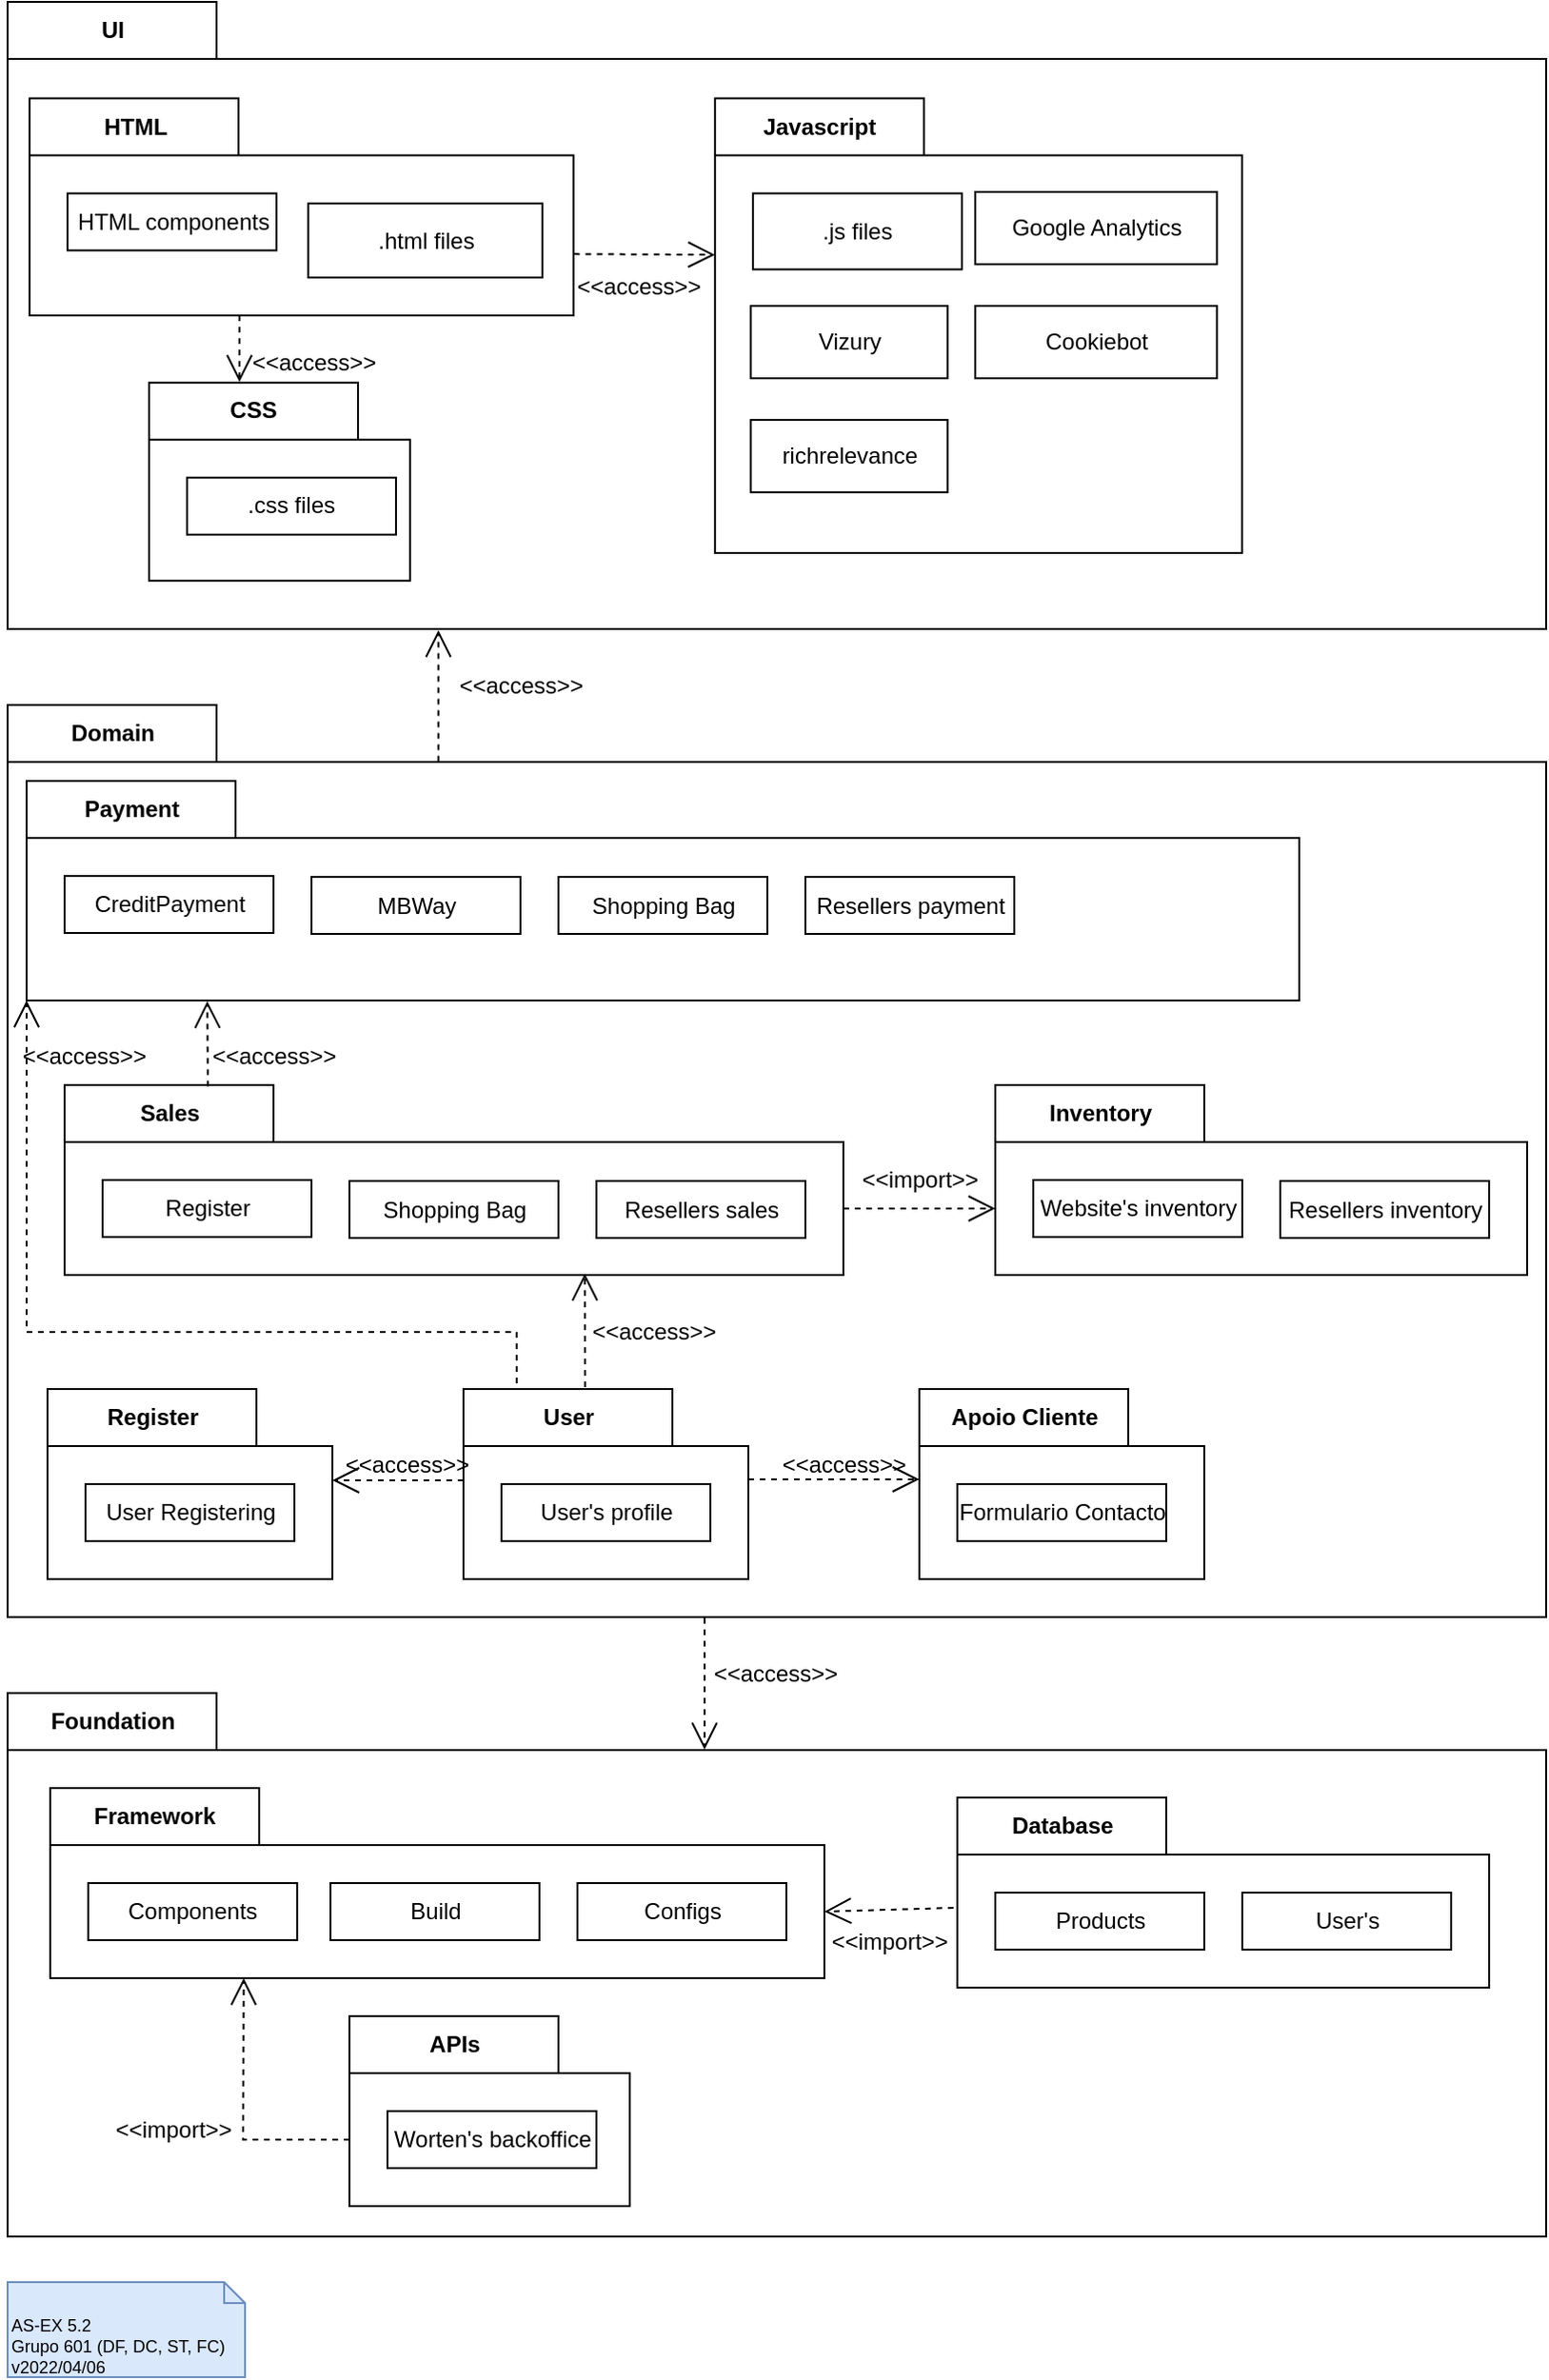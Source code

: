<mxfile version="17.4.0" type="github" pages="3">
  <diagram id="y7Oyy0R1epnRKq8hhLL_" name="5.2">
    <mxGraphModel dx="1005" dy="1151" grid="1" gridSize="10" guides="1" tooltips="1" connect="1" arrows="1" fold="1" page="1" pageScale="1" pageWidth="827" pageHeight="1169" math="0" shadow="0">
      <root>
        <mxCell id="G1Z_-ongL-24nBXb7pVu-0" />
        <mxCell id="G1Z_-ongL-24nBXb7pVu-1" parent="G1Z_-ongL-24nBXb7pVu-0" />
        <mxCell id="12e7NdKhYUR4pJln6kyr-0" value="AS-EX 5.2&lt;br&gt;Grupo 601 (DF, DC, ST, FC)&lt;br&gt;v2022/04/06" style="shape=note2;boundedLbl=1;whiteSpace=wrap;html=1;size=11;verticalAlign=top;align=left;fontSize=9;fillColor=#dae8fc;strokeColor=#6c8ebf;" parent="G1Z_-ongL-24nBXb7pVu-1" vertex="1">
          <mxGeometry x="10" y="1310" width="125" height="50" as="geometry" />
        </mxCell>
        <mxCell id="12e7NdKhYUR4pJln6kyr-1" value="UI" style="shape=folder;fontStyle=1;tabWidth=110;tabHeight=30;tabPosition=left;html=1;boundedLbl=1;labelInHeader=1;container=1;collapsible=0;" parent="G1Z_-ongL-24nBXb7pVu-1" vertex="1">
          <mxGeometry x="10" y="110" width="810" height="330" as="geometry" />
        </mxCell>
        <mxCell id="12e7NdKhYUR4pJln6kyr-2" value="" style="html=1;strokeColor=none;resizeWidth=1;resizeHeight=1;fillColor=none;part=1;connectable=0;allowArrows=0;deletable=0;" parent="12e7NdKhYUR4pJln6kyr-1" vertex="1">
          <mxGeometry width="762.907" height="231" relative="1" as="geometry">
            <mxPoint y="30" as="offset" />
          </mxGeometry>
        </mxCell>
        <mxCell id="12e7NdKhYUR4pJln6kyr-3" value="HTML" style="shape=folder;fontStyle=1;tabWidth=110;tabHeight=30;tabPosition=left;html=1;boundedLbl=1;labelInHeader=1;container=1;collapsible=0;recursiveResize=0;" parent="12e7NdKhYUR4pJln6kyr-1" vertex="1">
          <mxGeometry x="11.573" y="50.773" width="286.358" height="114.227" as="geometry" />
        </mxCell>
        <mxCell id="12e7NdKhYUR4pJln6kyr-4" value="HTML components" style="html=1;" parent="12e7NdKhYUR4pJln6kyr-3" vertex="1">
          <mxGeometry width="110" height="30" relative="1" as="geometry">
            <mxPoint x="20" y="50" as="offset" />
          </mxGeometry>
        </mxCell>
        <mxCell id="12e7NdKhYUR4pJln6kyr-5" value=".html files" style="html=1;" parent="12e7NdKhYUR4pJln6kyr-3" vertex="1">
          <mxGeometry x="146.703" y="55.31" width="123.297" height="38.975" as="geometry" />
        </mxCell>
        <mxCell id="12e7NdKhYUR4pJln6kyr-6" value="CSS" style="shape=folder;fontStyle=1;tabWidth=110;tabHeight=30;tabPosition=left;html=1;boundedLbl=1;labelInHeader=1;container=1;collapsible=0;recursiveResize=0;" parent="12e7NdKhYUR4pJln6kyr-1" vertex="1">
          <mxGeometry x="74.483" y="200.357" width="137.393" height="104.256" as="geometry" />
        </mxCell>
        <mxCell id="12e7NdKhYUR4pJln6kyr-7" value=".css files" style="html=1;" parent="12e7NdKhYUR4pJln6kyr-6" vertex="1">
          <mxGeometry width="110" height="30" relative="1" as="geometry">
            <mxPoint x="20" y="50" as="offset" />
          </mxGeometry>
        </mxCell>
        <mxCell id="12e7NdKhYUR4pJln6kyr-8" value="Javascript" style="shape=folder;fontStyle=1;tabWidth=110;tabHeight=30;tabPosition=left;html=1;boundedLbl=1;labelInHeader=1;container=1;collapsible=0;recursiveResize=0;" parent="12e7NdKhYUR4pJln6kyr-1" vertex="1">
          <mxGeometry x="372.412" y="50.77" width="277.472" height="239.23" as="geometry" />
        </mxCell>
        <mxCell id="12e7NdKhYUR4pJln6kyr-9" value=".js files" style="html=1;" parent="12e7NdKhYUR4pJln6kyr-8" vertex="1">
          <mxGeometry width="110" height="40" relative="1" as="geometry">
            <mxPoint x="20" y="50" as="offset" />
          </mxGeometry>
        </mxCell>
        <mxCell id="12e7NdKhYUR4pJln6kyr-10" value="Google Analytics" style="html=1;" parent="12e7NdKhYUR4pJln6kyr-8" vertex="1">
          <mxGeometry x="136.996" y="49.232" width="127.286" height="38.077" as="geometry" />
        </mxCell>
        <mxCell id="12e7NdKhYUR4pJln6kyr-11" value="Cookiebot" style="html=1;" parent="12e7NdKhYUR4pJln6kyr-8" vertex="1">
          <mxGeometry x="136.994" y="109.233" width="127.286" height="38.077" as="geometry" />
        </mxCell>
        <mxCell id="12e7NdKhYUR4pJln6kyr-12" value="Vizury" style="html=1;" parent="12e7NdKhYUR4pJln6kyr-8" vertex="1">
          <mxGeometry x="18.837" y="109.23" width="103.605" height="38.08" as="geometry" />
        </mxCell>
        <mxCell id="12e7NdKhYUR4pJln6kyr-13" value="richrelevance" style="html=1;" parent="12e7NdKhYUR4pJln6kyr-8" vertex="1">
          <mxGeometry x="18.837" y="169.23" width="103.605" height="38.08" as="geometry" />
        </mxCell>
        <mxCell id="VgXWC7-pdj9S57fAyUjt-25" value="" style="endArrow=open;endSize=12;dashed=1;html=1;rounded=0;entryX=0;entryY=0;entryDx=0;entryDy=82.308;entryPerimeter=0;exitX=1.001;exitY=0.717;exitDx=0;exitDy=0;exitPerimeter=0;" parent="12e7NdKhYUR4pJln6kyr-1" source="12e7NdKhYUR4pJln6kyr-3" target="12e7NdKhYUR4pJln6kyr-8" edge="1">
          <mxGeometry width="160" relative="1" as="geometry">
            <mxPoint x="371.483" y="155.385" as="sourcePoint" />
            <mxPoint x="297" y="122.886" as="targetPoint" />
          </mxGeometry>
        </mxCell>
        <mxCell id="VgXWC7-pdj9S57fAyUjt-27" value="" style="endArrow=open;endSize=12;dashed=1;html=1;rounded=0;entryX=0.013;entryY=0.982;entryDx=0;entryDy=0;entryPerimeter=0;exitX=0.386;exitY=1;exitDx=0;exitDy=0;exitPerimeter=0;" parent="12e7NdKhYUR4pJln6kyr-1" source="12e7NdKhYUR4pJln6kyr-3" target="VgXWC7-pdj9S57fAyUjt-29" edge="1">
          <mxGeometry width="160" relative="1" as="geometry">
            <mxPoint x="65.172" y="165" as="sourcePoint" />
            <mxPoint x="306.31" y="132.886" as="targetPoint" />
          </mxGeometry>
        </mxCell>
        <mxCell id="VgXWC7-pdj9S57fAyUjt-28" value="&amp;lt;&amp;lt;access&amp;gt;&amp;gt;" style="text;html=1;resizable=0;autosize=1;align=center;verticalAlign=middle;points=[];fillColor=none;strokeColor=none;rounded=0;" parent="12e7NdKhYUR4pJln6kyr-1" vertex="1">
          <mxGeometry x="292.411" y="140" width="80" height="20" as="geometry" />
        </mxCell>
        <mxCell id="VgXWC7-pdj9S57fAyUjt-29" value="&amp;lt;&amp;lt;access&amp;gt;&amp;gt;" style="text;html=1;resizable=0;autosize=1;align=center;verticalAlign=middle;points=[];fillColor=none;strokeColor=none;rounded=0;" parent="12e7NdKhYUR4pJln6kyr-1" vertex="1">
          <mxGeometry x="121.034" y="180.36" width="80" height="20" as="geometry" />
        </mxCell>
        <mxCell id="AoEv4_yFB3kPbLFw0zP2-10" value="Foundation" style="shape=folder;fontStyle=1;tabWidth=110;tabHeight=30;tabPosition=left;html=1;boundedLbl=1;labelInHeader=1;container=1;collapsible=0;recursiveResize=0;" parent="G1Z_-ongL-24nBXb7pVu-1" vertex="1">
          <mxGeometry x="10" y="1000" width="810" height="286" as="geometry" />
        </mxCell>
        <mxCell id="AoEv4_yFB3kPbLFw0zP2-11" value="Framework" style="shape=folder;fontStyle=1;tabWidth=110;tabHeight=30;tabPosition=left;html=1;boundedLbl=1;labelInHeader=1;container=1;collapsible=0;recursiveResize=0;" parent="AoEv4_yFB3kPbLFw0zP2-10" vertex="1">
          <mxGeometry x="22.43" y="50" width="407.57" height="100" as="geometry" />
        </mxCell>
        <mxCell id="AoEv4_yFB3kPbLFw0zP2-12" value="Components" style="html=1;" parent="AoEv4_yFB3kPbLFw0zP2-11" vertex="1">
          <mxGeometry width="110" height="30" relative="1" as="geometry">
            <mxPoint x="20" y="50" as="offset" />
          </mxGeometry>
        </mxCell>
        <mxCell id="AoEv4_yFB3kPbLFw0zP2-13" value="Build" style="html=1;" parent="AoEv4_yFB3kPbLFw0zP2-11" vertex="1">
          <mxGeometry x="147.57" y="50" width="110" height="30" as="geometry" />
        </mxCell>
        <mxCell id="AoEv4_yFB3kPbLFw0zP2-14" value="Configs" style="html=1;" parent="AoEv4_yFB3kPbLFw0zP2-11" vertex="1">
          <mxGeometry x="277.57" y="50" width="110" height="30" as="geometry" />
        </mxCell>
        <mxCell id="AoEv4_yFB3kPbLFw0zP2-15" value="Database" style="shape=folder;fontStyle=1;tabWidth=110;tabHeight=30;tabPosition=left;html=1;boundedLbl=1;labelInHeader=1;container=1;collapsible=0;recursiveResize=0;" parent="AoEv4_yFB3kPbLFw0zP2-10" vertex="1">
          <mxGeometry x="500" y="55" width="280" height="100" as="geometry" />
        </mxCell>
        <mxCell id="AoEv4_yFB3kPbLFw0zP2-16" value="Products" style="html=1;" parent="AoEv4_yFB3kPbLFw0zP2-15" vertex="1">
          <mxGeometry width="110" height="30" relative="1" as="geometry">
            <mxPoint x="20" y="50" as="offset" />
          </mxGeometry>
        </mxCell>
        <mxCell id="AoEv4_yFB3kPbLFw0zP2-17" value="User&#39;s" style="html=1;" parent="AoEv4_yFB3kPbLFw0zP2-15" vertex="1">
          <mxGeometry x="150" y="50" width="110" height="30" as="geometry" />
        </mxCell>
        <mxCell id="AoEv4_yFB3kPbLFw0zP2-18" value="APIs" style="shape=folder;fontStyle=1;tabWidth=110;tabHeight=30;tabPosition=left;html=1;boundedLbl=1;labelInHeader=1;container=1;collapsible=0;recursiveResize=0;" parent="AoEv4_yFB3kPbLFw0zP2-10" vertex="1">
          <mxGeometry x="180" y="170" width="147.57" height="100" as="geometry" />
        </mxCell>
        <mxCell id="AoEv4_yFB3kPbLFw0zP2-19" value="Worten&#39;s backoffice" style="html=1;" parent="AoEv4_yFB3kPbLFw0zP2-18" vertex="1">
          <mxGeometry width="110" height="30" relative="1" as="geometry">
            <mxPoint x="20" y="50" as="offset" />
          </mxGeometry>
        </mxCell>
        <mxCell id="VgXWC7-pdj9S57fAyUjt-48" value="" style="endArrow=open;endSize=12;dashed=1;html=1;rounded=0;entryX=0;entryY=0;entryDx=407.57;entryDy=65;entryPerimeter=0;exitX=-0.007;exitY=0.58;exitDx=0;exitDy=0;exitPerimeter=0;" parent="AoEv4_yFB3kPbLFw0zP2-10" source="AoEv4_yFB3kPbLFw0zP2-15" target="AoEv4_yFB3kPbLFw0zP2-11" edge="1">
          <mxGeometry width="160" relative="1" as="geometry">
            <mxPoint x="490" y="115" as="sourcePoint" />
            <mxPoint x="438.799" y="177.17" as="targetPoint" />
          </mxGeometry>
        </mxCell>
        <mxCell id="VgXWC7-pdj9S57fAyUjt-49" value="&amp;lt;&amp;lt;import&amp;gt;&amp;gt;" style="text;html=1;resizable=0;autosize=1;align=center;verticalAlign=middle;points=[];fillColor=none;strokeColor=none;rounded=0;" parent="AoEv4_yFB3kPbLFw0zP2-10" vertex="1">
          <mxGeometry x="424" y="121" width="80" height="20" as="geometry" />
        </mxCell>
        <mxCell id="VgXWC7-pdj9S57fAyUjt-51" value="" style="endArrow=open;endSize=12;dashed=1;html=1;rounded=0;entryX=0.25;entryY=1;entryDx=0;entryDy=0;entryPerimeter=0;exitX=0;exitY=0;exitDx=0;exitDy=65;exitPerimeter=0;" parent="AoEv4_yFB3kPbLFw0zP2-10" source="AoEv4_yFB3kPbLFw0zP2-18" target="AoEv4_yFB3kPbLFw0zP2-11" edge="1">
          <mxGeometry width="160" relative="1" as="geometry">
            <mxPoint x="270" y="350" as="sourcePoint" />
            <mxPoint x="271.31" y="436.19" as="targetPoint" />
            <Array as="points">
              <mxPoint x="124" y="235" />
            </Array>
          </mxGeometry>
        </mxCell>
        <mxCell id="VgXWC7-pdj9S57fAyUjt-50" value="&amp;lt;&amp;lt;import&amp;gt;&amp;gt;" style="text;html=1;resizable=0;autosize=1;align=center;verticalAlign=middle;points=[];fillColor=none;strokeColor=none;rounded=0;" parent="AoEv4_yFB3kPbLFw0zP2-10" vertex="1">
          <mxGeometry x="47" y="220" width="80" height="20" as="geometry" />
        </mxCell>
        <mxCell id="VgXWC7-pdj9S57fAyUjt-0" value="Domain" style="shape=folder;fontStyle=1;tabWidth=110;tabHeight=30;tabPosition=left;html=1;boundedLbl=1;labelInHeader=1;container=1;collapsible=0;recursiveResize=0;" parent="G1Z_-ongL-24nBXb7pVu-1" vertex="1">
          <mxGeometry x="10" y="480" width="810" height="480" as="geometry" />
        </mxCell>
        <mxCell id="VgXWC7-pdj9S57fAyUjt-5" value="Payment" style="shape=folder;fontStyle=1;tabWidth=110;tabHeight=30;tabPosition=left;html=1;boundedLbl=1;labelInHeader=1;container=1;collapsible=0;recursiveResize=0;" parent="VgXWC7-pdj9S57fAyUjt-0" vertex="1">
          <mxGeometry x="10" y="40" width="670" height="115.5" as="geometry" />
        </mxCell>
        <mxCell id="VgXWC7-pdj9S57fAyUjt-6" value="CreditPayment" style="html=1;" parent="VgXWC7-pdj9S57fAyUjt-5" vertex="1">
          <mxGeometry width="110" height="30" relative="1" as="geometry">
            <mxPoint x="20" y="50" as="offset" />
          </mxGeometry>
        </mxCell>
        <mxCell id="VgXWC7-pdj9S57fAyUjt-7" value="MBWay" style="html=1;" parent="VgXWC7-pdj9S57fAyUjt-5" vertex="1">
          <mxGeometry x="150" y="50.5" width="110" height="30" as="geometry" />
        </mxCell>
        <mxCell id="VgXWC7-pdj9S57fAyUjt-8" value="Shopping Bag" style="html=1;" parent="VgXWC7-pdj9S57fAyUjt-5" vertex="1">
          <mxGeometry x="280" y="50.5" width="110" height="30" as="geometry" />
        </mxCell>
        <mxCell id="VgXWC7-pdj9S57fAyUjt-9" value="Resellers payment" style="html=1;" parent="VgXWC7-pdj9S57fAyUjt-5" vertex="1">
          <mxGeometry x="410" y="50.5" width="110" height="30" as="geometry" />
        </mxCell>
        <mxCell id="VgXWC7-pdj9S57fAyUjt-10" value="Inventory" style="shape=folder;fontStyle=1;tabWidth=110;tabHeight=30;tabPosition=left;html=1;boundedLbl=1;labelInHeader=1;container=1;collapsible=0;recursiveResize=0;" parent="VgXWC7-pdj9S57fAyUjt-0" vertex="1">
          <mxGeometry x="520" y="200" width="280" height="100" as="geometry" />
        </mxCell>
        <mxCell id="VgXWC7-pdj9S57fAyUjt-11" value="Website&#39;s inventory" style="html=1;" parent="VgXWC7-pdj9S57fAyUjt-10" vertex="1">
          <mxGeometry width="110" height="30" relative="1" as="geometry">
            <mxPoint x="20" y="50" as="offset" />
          </mxGeometry>
        </mxCell>
        <mxCell id="VgXWC7-pdj9S57fAyUjt-12" value="Resellers inventory" style="html=1;" parent="VgXWC7-pdj9S57fAyUjt-10" vertex="1">
          <mxGeometry x="150" y="50.5" width="110" height="30" as="geometry" />
        </mxCell>
        <mxCell id="VgXWC7-pdj9S57fAyUjt-13" value="Register" style="shape=folder;fontStyle=1;tabWidth=110;tabHeight=30;tabPosition=left;html=1;boundedLbl=1;labelInHeader=1;container=1;collapsible=0;recursiveResize=0;" parent="VgXWC7-pdj9S57fAyUjt-0" vertex="1">
          <mxGeometry x="21" y="360" width="150" height="100" as="geometry" />
        </mxCell>
        <mxCell id="VgXWC7-pdj9S57fAyUjt-14" value="User Registering" style="html=1;" parent="VgXWC7-pdj9S57fAyUjt-13" vertex="1">
          <mxGeometry width="110" height="30" relative="1" as="geometry">
            <mxPoint x="20" y="50" as="offset" />
          </mxGeometry>
        </mxCell>
        <mxCell id="VgXWC7-pdj9S57fAyUjt-15" value="User" style="shape=folder;fontStyle=1;tabWidth=110;tabHeight=30;tabPosition=left;html=1;boundedLbl=1;labelInHeader=1;container=1;collapsible=0;recursiveResize=0;" parent="VgXWC7-pdj9S57fAyUjt-0" vertex="1">
          <mxGeometry x="240" y="360" width="150" height="100" as="geometry" />
        </mxCell>
        <mxCell id="VgXWC7-pdj9S57fAyUjt-16" value="User&#39;s profile" style="html=1;" parent="VgXWC7-pdj9S57fAyUjt-15" vertex="1">
          <mxGeometry width="110" height="30" relative="1" as="geometry">
            <mxPoint x="20" y="50" as="offset" />
          </mxGeometry>
        </mxCell>
        <mxCell id="VgXWC7-pdj9S57fAyUjt-17" value="Apoio Cliente" style="shape=folder;fontStyle=1;tabWidth=110;tabHeight=30;tabPosition=left;html=1;boundedLbl=1;labelInHeader=1;container=1;collapsible=0;recursiveResize=0;" parent="VgXWC7-pdj9S57fAyUjt-0" vertex="1">
          <mxGeometry x="480" y="360" width="150" height="100" as="geometry" />
        </mxCell>
        <mxCell id="VgXWC7-pdj9S57fAyUjt-18" value="Formulario Contacto" style="html=1;" parent="VgXWC7-pdj9S57fAyUjt-17" vertex="1">
          <mxGeometry width="110" height="30" relative="1" as="geometry">
            <mxPoint x="20" y="50" as="offset" />
          </mxGeometry>
        </mxCell>
        <mxCell id="VgXWC7-pdj9S57fAyUjt-1" value="Sales" style="shape=folder;fontStyle=1;tabWidth=110;tabHeight=30;tabPosition=left;html=1;boundedLbl=1;labelInHeader=1;container=1;collapsible=0;recursiveResize=0;" parent="VgXWC7-pdj9S57fAyUjt-0" vertex="1">
          <mxGeometry x="30" y="200" width="410" height="100" as="geometry" />
        </mxCell>
        <mxCell id="VgXWC7-pdj9S57fAyUjt-2" value="Register" style="html=1;" parent="VgXWC7-pdj9S57fAyUjt-1" vertex="1">
          <mxGeometry width="110" height="30" relative="1" as="geometry">
            <mxPoint x="20" y="50" as="offset" />
          </mxGeometry>
        </mxCell>
        <mxCell id="VgXWC7-pdj9S57fAyUjt-3" value="Shopping Bag" style="html=1;" parent="VgXWC7-pdj9S57fAyUjt-1" vertex="1">
          <mxGeometry x="150" y="50.5" width="110" height="30" as="geometry" />
        </mxCell>
        <mxCell id="VgXWC7-pdj9S57fAyUjt-4" value="Resellers sales" style="html=1;" parent="VgXWC7-pdj9S57fAyUjt-1" vertex="1">
          <mxGeometry x="280" y="50.5" width="110" height="30" as="geometry" />
        </mxCell>
        <mxCell id="VgXWC7-pdj9S57fAyUjt-31" value="" style="endArrow=open;endSize=12;dashed=1;html=1;rounded=0;exitX=0.184;exitY=0.007;exitDx=0;exitDy=0;exitPerimeter=0;entryX=0.142;entryY=1.003;entryDx=0;entryDy=0;entryPerimeter=0;" parent="VgXWC7-pdj9S57fAyUjt-0" source="VgXWC7-pdj9S57fAyUjt-1" edge="1" target="VgXWC7-pdj9S57fAyUjt-5">
          <mxGeometry width="160" relative="1" as="geometry">
            <mxPoint x="125.91" y="159.005" as="sourcePoint" />
            <mxPoint x="125" y="160" as="targetPoint" />
          </mxGeometry>
        </mxCell>
        <mxCell id="VgXWC7-pdj9S57fAyUjt-33" value="" style="endArrow=open;endSize=12;dashed=1;html=1;rounded=0;entryX=0.668;entryY=0.993;entryDx=0;entryDy=0;entryPerimeter=0;exitX=0.427;exitY=-0.01;exitDx=0;exitDy=0;exitPerimeter=0;" parent="VgXWC7-pdj9S57fAyUjt-0" source="VgXWC7-pdj9S57fAyUjt-15" target="VgXWC7-pdj9S57fAyUjt-1" edge="1">
          <mxGeometry width="160" relative="1" as="geometry">
            <mxPoint x="460" y="500" as="sourcePoint" />
            <mxPoint x="461.22" y="634.96" as="targetPoint" />
          </mxGeometry>
        </mxCell>
        <mxCell id="VgXWC7-pdj9S57fAyUjt-34" value="" style="endArrow=open;endSize=12;dashed=1;html=1;rounded=0;entryX=0;entryY=0;entryDx=150;entryDy=65;entryPerimeter=0;exitX=0;exitY=0;exitDx=0;exitDy=65;exitPerimeter=0;" parent="VgXWC7-pdj9S57fAyUjt-0" edge="1">
          <mxGeometry width="160" relative="1" as="geometry">
            <mxPoint x="240" y="408" as="sourcePoint" />
            <mxPoint x="171" y="408" as="targetPoint" />
          </mxGeometry>
        </mxCell>
        <mxCell id="VgXWC7-pdj9S57fAyUjt-35" value="" style="endArrow=open;endSize=12;dashed=1;html=1;rounded=0;entryX=0;entryY=0;entryDx=0;entryDy=47.5;entryPerimeter=0;exitX=0;exitY=0;exitDx=150;exitDy=47.5;exitPerimeter=0;" parent="VgXWC7-pdj9S57fAyUjt-0" source="VgXWC7-pdj9S57fAyUjt-15" target="VgXWC7-pdj9S57fAyUjt-17" edge="1">
          <mxGeometry width="160" relative="1" as="geometry">
            <mxPoint x="524.39" y="182.52" as="sourcePoint" />
            <mxPoint x="525.61" y="317.48" as="targetPoint" />
          </mxGeometry>
        </mxCell>
        <mxCell id="VgXWC7-pdj9S57fAyUjt-37" value="" style="endArrow=open;endSize=12;dashed=1;html=1;rounded=0;entryX=0;entryY=0;entryDx=0;entryDy=65;entryPerimeter=0;exitX=0;exitY=0;exitDx=410;exitDy=65;exitPerimeter=0;" parent="VgXWC7-pdj9S57fAyUjt-0" source="VgXWC7-pdj9S57fAyUjt-1" target="VgXWC7-pdj9S57fAyUjt-10" edge="1">
          <mxGeometry width="160" relative="1" as="geometry">
            <mxPoint x="277.5" y="-57" as="sourcePoint" />
            <mxPoint x="278.72" y="77.96" as="targetPoint" />
          </mxGeometry>
        </mxCell>
        <mxCell id="VgXWC7-pdj9S57fAyUjt-38" value="" style="endArrow=open;endSize=12;dashed=1;html=1;rounded=0;entryX=0;entryY=0;entryDx=0;entryDy=115.5;entryPerimeter=0;exitX=0.187;exitY=-0.03;exitDx=0;exitDy=0;exitPerimeter=0;" parent="VgXWC7-pdj9S57fAyUjt-0" source="VgXWC7-pdj9S57fAyUjt-15" target="VgXWC7-pdj9S57fAyUjt-5" edge="1">
          <mxGeometry width="160" relative="1" as="geometry">
            <mxPoint x="470" y="-10" as="sourcePoint" />
            <mxPoint x="471.22" y="124.96" as="targetPoint" />
            <Array as="points">
              <mxPoint x="268" y="330" />
              <mxPoint x="10" y="330" />
            </Array>
          </mxGeometry>
        </mxCell>
        <mxCell id="VgXWC7-pdj9S57fAyUjt-39" value="&amp;lt;&amp;lt;import&amp;gt;&amp;gt;" style="text;html=1;resizable=0;autosize=1;align=center;verticalAlign=middle;points=[];fillColor=none;strokeColor=none;rounded=0;" parent="VgXWC7-pdj9S57fAyUjt-0" vertex="1">
          <mxGeometry x="440" y="240" width="80" height="20" as="geometry" />
        </mxCell>
        <mxCell id="VgXWC7-pdj9S57fAyUjt-40" value="&amp;lt;&amp;lt;access&amp;gt;&amp;gt;" style="text;html=1;resizable=0;autosize=1;align=center;verticalAlign=middle;points=[];fillColor=none;strokeColor=none;rounded=0;" parent="VgXWC7-pdj9S57fAyUjt-0" vertex="1">
          <mxGeometry x="100" y="175" width="80" height="20" as="geometry" />
        </mxCell>
        <mxCell id="VgXWC7-pdj9S57fAyUjt-41" value="&amp;lt;&amp;lt;access&amp;gt;&amp;gt;" style="text;html=1;resizable=0;autosize=1;align=center;verticalAlign=middle;points=[];fillColor=none;strokeColor=none;rounded=0;" parent="VgXWC7-pdj9S57fAyUjt-0" vertex="1">
          <mxGeometry y="175" width="80" height="20" as="geometry" />
        </mxCell>
        <mxCell id="VgXWC7-pdj9S57fAyUjt-42" value="&amp;lt;&amp;lt;access&amp;gt;&amp;gt;" style="text;html=1;resizable=0;autosize=1;align=center;verticalAlign=middle;points=[];fillColor=none;strokeColor=none;rounded=0;" parent="VgXWC7-pdj9S57fAyUjt-0" vertex="1">
          <mxGeometry x="400" y="390" width="80" height="20" as="geometry" />
        </mxCell>
        <mxCell id="VgXWC7-pdj9S57fAyUjt-43" value="&amp;lt;&amp;lt;access&amp;gt;&amp;gt;" style="text;html=1;resizable=0;autosize=1;align=center;verticalAlign=middle;points=[];fillColor=none;strokeColor=none;rounded=0;" parent="VgXWC7-pdj9S57fAyUjt-0" vertex="1">
          <mxGeometry x="170" y="390" width="80" height="20" as="geometry" />
        </mxCell>
        <mxCell id="VgXWC7-pdj9S57fAyUjt-44" value="&amp;lt;&amp;lt;access&amp;gt;&amp;gt;" style="text;html=1;resizable=0;autosize=1;align=center;verticalAlign=middle;points=[];fillColor=none;strokeColor=none;rounded=0;" parent="VgXWC7-pdj9S57fAyUjt-0" vertex="1">
          <mxGeometry x="300" y="320" width="80" height="20" as="geometry" />
        </mxCell>
        <mxCell id="VgXWC7-pdj9S57fAyUjt-30" value="" style="endArrow=open;endSize=12;dashed=1;html=1;rounded=0;entryX=0.28;entryY=1.002;entryDx=0;entryDy=0;entryPerimeter=0;exitX=0.28;exitY=0.062;exitDx=0;exitDy=0;exitPerimeter=0;" parent="G1Z_-ongL-24nBXb7pVu-1" source="VgXWC7-pdj9S57fAyUjt-0" target="12e7NdKhYUR4pJln6kyr-1" edge="1">
          <mxGeometry width="160" relative="1" as="geometry">
            <mxPoint x="227.5" y="443" as="sourcePoint" />
            <mxPoint x="228.72" y="577.96" as="targetPoint" />
          </mxGeometry>
        </mxCell>
        <mxCell id="VgXWC7-pdj9S57fAyUjt-45" value="&amp;lt;&amp;lt;access&amp;gt;&amp;gt;" style="text;html=1;resizable=0;autosize=1;align=center;verticalAlign=middle;points=[];fillColor=none;strokeColor=none;rounded=0;" parent="G1Z_-ongL-24nBXb7pVu-1" vertex="1">
          <mxGeometry x="240" y="460" width="80" height="20" as="geometry" />
        </mxCell>
        <mxCell id="VgXWC7-pdj9S57fAyUjt-47" value="" style="endArrow=open;endSize=12;dashed=1;html=1;rounded=0;exitX=0.453;exitY=1.001;exitDx=0;exitDy=0;exitPerimeter=0;entryX=0.453;entryY=0.104;entryDx=0;entryDy=0;entryPerimeter=0;" parent="G1Z_-ongL-24nBXb7pVu-1" source="VgXWC7-pdj9S57fAyUjt-0" target="AoEv4_yFB3kPbLFw0zP2-10" edge="1">
          <mxGeometry width="160" relative="1" as="geometry">
            <mxPoint x="811.2" y="1248.83" as="sourcePoint" />
            <mxPoint x="400" y="1030" as="targetPoint" />
          </mxGeometry>
        </mxCell>
        <mxCell id="VgXWC7-pdj9S57fAyUjt-46" value="&amp;lt;&amp;lt;access&amp;gt;&amp;gt;" style="text;html=1;resizable=0;autosize=1;align=center;verticalAlign=middle;points=[];fillColor=none;strokeColor=none;rounded=0;" parent="G1Z_-ongL-24nBXb7pVu-1" vertex="1">
          <mxGeometry x="374" y="980" width="80" height="20" as="geometry" />
        </mxCell>
      </root>
    </mxGraphModel>
  </diagram>
  <diagram id="G5YTMnqNuCgrJsJMYZpy" name="5.3a">
    <mxGraphModel dx="1009" dy="1069" grid="1" gridSize="10" guides="1" tooltips="1" connect="1" arrows="1" fold="1" page="1" pageScale="1" pageWidth="827" pageHeight="1169" math="0" shadow="0">
      <root>
        <mxCell id="0" />
        <mxCell id="1" parent="0" />
        <mxCell id="Dbsa_Fb1JdHvtEZcZaYi-17" value="Chat Bot" style="shape=module;align=left;spacingLeft=20;align=center;verticalAlign=top;" parent="1" vertex="1">
          <mxGeometry x="80" y="330" width="601" height="330" as="geometry" />
        </mxCell>
        <mxCell id="UELkaroANvA7ppI7aCa5-1" value="AS-EX 5.3a&lt;br&gt;Grupo 601 (DF, DC, ST, FC)&lt;br&gt;v2022/04/06" style="shape=note2;boundedLbl=1;whiteSpace=wrap;html=1;size=11;verticalAlign=top;align=left;fontSize=9;fillColor=#dae8fc;strokeColor=#6c8ebf;" parent="1" vertex="1">
          <mxGeometry x="90" y="870" width="125" height="50" as="geometry" />
        </mxCell>
        <mxCell id="G4uTPBN9B1bp6mXsDa_s-3" style="edgeStyle=orthogonalEdgeStyle;rounded=0;orthogonalLoop=1;jettySize=auto;html=1;exitX=0.5;exitY=0;exitDx=0;exitDy=0;endArrow=none;endFill=0;" parent="1" source="zjhK3dmwDyuoa3nDk_kx-5" target="G4uTPBN9B1bp6mXsDa_s-1" edge="1">
          <mxGeometry relative="1" as="geometry" />
        </mxCell>
        <mxCell id="TA7NmAq-p_a1P2Is9fuW-11" style="edgeStyle=orthogonalEdgeStyle;rounded=0;orthogonalLoop=1;jettySize=auto;html=1;exitX=0.5;exitY=1;exitDx=0;exitDy=0;endArrow=none;endFill=0;entryX=0;entryY=0.5;entryDx=0;entryDy=0;entryPerimeter=0;" parent="1" source="zjhK3dmwDyuoa3nDk_kx-7" target="TA7NmAq-p_a1P2Is9fuW-7" edge="1">
          <mxGeometry relative="1" as="geometry" />
        </mxCell>
        <mxCell id="Dbsa_Fb1JdHvtEZcZaYi-20" style="edgeStyle=orthogonalEdgeStyle;rounded=0;orthogonalLoop=1;jettySize=auto;html=1;exitX=0;exitY=0.5;exitDx=0;exitDy=0;entryX=1;entryY=0.5;entryDx=0;entryDy=0;endArrow=none;endFill=0;startArrow=none;exitPerimeter=0;" parent="1" source="TA7NmAq-p_a1P2Is9fuW-1" target="zjhK3dmwDyuoa3nDk_kx-19" edge="1">
          <mxGeometry relative="1" as="geometry" />
        </mxCell>
        <mxCell id="Dbsa_Fb1JdHvtEZcZaYi-16" value="" style="edgeStyle=orthogonalEdgeStyle;rounded=0;orthogonalLoop=1;jettySize=auto;html=1;dashed=1;endArrow=open;endFill=0;exitX=0.5;exitY=0.5;exitDx=0;exitDy=0;exitPerimeter=0;entryX=0.5;entryY=0;entryDx=0;entryDy=0;" parent="1" source="Dbsa_Fb1JdHvtEZcZaYi-15" target="zjhK3dmwDyuoa3nDk_kx-3" edge="1">
          <mxGeometry relative="1" as="geometry">
            <Array as="points">
              <mxPoint x="201" y="80" />
              <mxPoint x="201" y="140" />
              <mxPoint x="200" y="140" />
            </Array>
          </mxGeometry>
        </mxCell>
        <mxCell id="Dbsa_Fb1JdHvtEZcZaYi-15" value="USERS" style="shape=umlActor;verticalLabelPosition=bottom;verticalAlign=top;html=1;" parent="1" vertex="1">
          <mxGeometry x="141" y="40" width="40" height="70" as="geometry" />
        </mxCell>
        <mxCell id="Dbsa_Fb1JdHvtEZcZaYi-27" style="edgeStyle=orthogonalEdgeStyle;rounded=0;orthogonalLoop=1;jettySize=auto;html=1;exitX=1;exitY=0.5;exitDx=0;exitDy=0;exitPerimeter=0;entryX=0.5;entryY=1;entryDx=0;entryDy=0;endArrow=none;endFill=0;" parent="1" source="Dbsa_Fb1JdHvtEZcZaYi-25" target="zjhK3dmwDyuoa3nDk_kx-3" edge="1">
          <mxGeometry relative="1" as="geometry" />
        </mxCell>
        <mxCell id="Dbsa_Fb1JdHvtEZcZaYi-25" value="" style="shape=providedRequiredInterface;html=1;verticalLabelPosition=bottom;sketch=0;rotation=-90;" parent="1" vertex="1">
          <mxGeometry x="185" y="275" width="30" height="30" as="geometry" />
        </mxCell>
        <mxCell id="G4uTPBN9B1bp6mXsDa_s-4" style="edgeStyle=orthogonalEdgeStyle;rounded=0;orthogonalLoop=1;jettySize=auto;html=1;exitX=0.5;exitY=0;exitDx=0;exitDy=0;entryX=0;entryY=0.5;entryDx=0;entryDy=0;entryPerimeter=0;endArrow=none;endFill=0;" parent="1" source="G4uTPBN9B1bp6mXsDa_s-1" target="Dbsa_Fb1JdHvtEZcZaYi-25" edge="1">
          <mxGeometry relative="1" as="geometry" />
        </mxCell>
        <mxCell id="G4uTPBN9B1bp6mXsDa_s-1" value="" style="rounded=0;whiteSpace=wrap;html=1;" parent="1" vertex="1">
          <mxGeometry x="190" y="320" width="20" height="20" as="geometry" />
        </mxCell>
        <mxCell id="G4uTPBN9B1bp6mXsDa_s-7" value="" style="rounded=0;whiteSpace=wrap;html=1;rotation=90;" parent="1" vertex="1">
          <mxGeometry x="641" y="650" width="20" height="20" as="geometry" />
        </mxCell>
        <mxCell id="G4uTPBN9B1bp6mXsDa_s-8" value="" style="edgeStyle=orthogonalEdgeStyle;rounded=0;orthogonalLoop=1;jettySize=auto;html=1;exitX=1;exitY=0.25;exitDx=0;exitDy=0;entryX=0;entryY=0.5;entryDx=0;entryDy=0;endArrow=none;endFill=0;" parent="1" source="zjhK3dmwDyuoa3nDk_kx-13" target="G4uTPBN9B1bp6mXsDa_s-7" edge="1">
          <mxGeometry relative="1" as="geometry">
            <mxPoint x="581" y="665" as="sourcePoint" />
            <mxPoint x="841" y="685" as="targetPoint" />
            <Array as="points">
              <mxPoint x="521" y="580" />
              <mxPoint x="521" y="580" />
            </Array>
          </mxGeometry>
        </mxCell>
        <mxCell id="zjhK3dmwDyuoa3nDk_kx-16" style="edgeStyle=orthogonalEdgeStyle;rounded=0;orthogonalLoop=1;jettySize=auto;html=1;exitX=1;exitY=0.5;exitDx=0;exitDy=0;entryX=1;entryY=0.5;entryDx=0;entryDy=0;entryPerimeter=0;endArrow=none;endFill=0;" edge="1" parent="1" source="G4uTPBN9B1bp6mXsDa_s-9" target="TA7NmAq-p_a1P2Is9fuW-5">
          <mxGeometry relative="1" as="geometry">
            <Array as="points">
              <mxPoint x="611" y="710" />
            </Array>
          </mxGeometry>
        </mxCell>
        <mxCell id="G4uTPBN9B1bp6mXsDa_s-9" value="" style="rounded=0;whiteSpace=wrap;html=1;rotation=90;" parent="1" vertex="1">
          <mxGeometry x="601" y="650" width="20" height="20" as="geometry" />
        </mxCell>
        <mxCell id="TA7NmAq-p_a1P2Is9fuW-4" style="edgeStyle=orthogonalEdgeStyle;rounded=0;orthogonalLoop=1;jettySize=auto;html=1;exitX=1;exitY=0.5;exitDx=0;exitDy=0;exitPerimeter=0;entryX=1;entryY=0.5;entryDx=0;entryDy=0;endArrow=none;endFill=0;" parent="1" source="TA7NmAq-p_a1P2Is9fuW-1" target="G4uTPBN9B1bp6mXsDa_s-7" edge="1">
          <mxGeometry relative="1" as="geometry" />
        </mxCell>
        <mxCell id="TA7NmAq-p_a1P2Is9fuW-1" value="" style="shape=providedRequiredInterface;html=1;verticalLabelPosition=bottom;sketch=0;rotation=-180;flipH=1;" parent="1" vertex="1">
          <mxGeometry x="495" y="795" width="30" height="30" as="geometry" />
        </mxCell>
        <mxCell id="TA7NmAq-p_a1P2Is9fuW-6" style="edgeStyle=orthogonalEdgeStyle;rounded=0;orthogonalLoop=1;jettySize=auto;html=1;exitX=0;exitY=0.5;exitDx=0;exitDy=0;exitPerimeter=0;entryX=1;entryY=0.5;entryDx=0;entryDy=0;endArrow=none;endFill=0;" parent="1" source="TA7NmAq-p_a1P2Is9fuW-5" target="zjhK3dmwDyuoa3nDk_kx-17" edge="1">
          <mxGeometry relative="1" as="geometry">
            <Array as="points">
              <mxPoint x="461" y="710" />
              <mxPoint x="461" y="710" />
            </Array>
          </mxGeometry>
        </mxCell>
        <mxCell id="TA7NmAq-p_a1P2Is9fuW-5" value="" style="shape=providedRequiredInterface;html=1;verticalLabelPosition=bottom;sketch=0;rotation=-180;flipH=1;" parent="1" vertex="1">
          <mxGeometry x="495" y="695" width="30" height="30" as="geometry" />
        </mxCell>
        <mxCell id="TA7NmAq-p_a1P2Is9fuW-12" style="edgeStyle=orthogonalEdgeStyle;rounded=0;orthogonalLoop=1;jettySize=auto;html=1;exitX=1;exitY=0.5;exitDx=0;exitDy=0;exitPerimeter=0;endArrow=none;endFill=0;entryX=0.75;entryY=0;entryDx=0;entryDy=0;" parent="1" source="TA7NmAq-p_a1P2Is9fuW-7" target="zjhK3dmwDyuoa3nDk_kx-11" edge="1">
          <mxGeometry relative="1" as="geometry" />
        </mxCell>
        <mxCell id="TA7NmAq-p_a1P2Is9fuW-7" value="" style="shape=providedRequiredInterface;html=1;verticalLabelPosition=bottom;sketch=0;rotation=-180;" parent="1" vertex="1">
          <mxGeometry x="325.5" y="480" width="30" height="30" as="geometry" />
        </mxCell>
        <mxCell id="7b9g7WU66VAUXIMc8pyj-1" value="conversation handler" style="text;html=1;resizable=0;autosize=1;align=center;verticalAlign=middle;points=[];fillColor=none;strokeColor=none;rounded=0;" parent="1" vertex="1">
          <mxGeometry x="215" y="280" width="130" height="20" as="geometry" />
        </mxCell>
        <mxCell id="7b9g7WU66VAUXIMc8pyj-2" value="Ideas" style="text;html=1;resizable=0;autosize=1;align=center;verticalAlign=middle;points=[];fillColor=none;strokeColor=none;rounded=0;" parent="1" vertex="1">
          <mxGeometry x="490" y="775" width="40" height="20" as="geometry" />
        </mxCell>
        <mxCell id="7b9g7WU66VAUXIMc8pyj-3" value="Information" style="text;html=1;resizable=0;autosize=1;align=center;verticalAlign=middle;points=[];fillColor=none;strokeColor=none;rounded=0;" parent="1" vertex="1">
          <mxGeometry x="470" y="730" width="80" height="20" as="geometry" />
        </mxCell>
        <mxCell id="zjhK3dmwDyuoa3nDk_kx-3" value="«component»&lt;br&gt;&lt;b&gt;Front End Client&lt;/b&gt;" style="html=1;dropTarget=0;" vertex="1" parent="1">
          <mxGeometry x="110" y="170" width="180" height="80" as="geometry" />
        </mxCell>
        <mxCell id="zjhK3dmwDyuoa3nDk_kx-4" value="" style="shape=module;jettyWidth=8;jettyHeight=4;" vertex="1" parent="zjhK3dmwDyuoa3nDk_kx-3">
          <mxGeometry x="1" width="20" height="20" relative="1" as="geometry">
            <mxPoint x="-27" y="7" as="offset" />
          </mxGeometry>
        </mxCell>
        <mxCell id="zjhK3dmwDyuoa3nDk_kx-5" value="«component»&lt;br&gt;&lt;b&gt;Conversion Manager&lt;/b&gt;" style="html=1;dropTarget=0;" vertex="1" parent="1">
          <mxGeometry x="110" y="360" width="180" height="80" as="geometry" />
        </mxCell>
        <mxCell id="zjhK3dmwDyuoa3nDk_kx-6" value="" style="shape=module;jettyWidth=8;jettyHeight=4;" vertex="1" parent="zjhK3dmwDyuoa3nDk_kx-5">
          <mxGeometry x="1" width="20" height="20" relative="1" as="geometry">
            <mxPoint x="-27" y="7" as="offset" />
          </mxGeometry>
        </mxCell>
        <mxCell id="zjhK3dmwDyuoa3nDk_kx-7" value="«component»&lt;br&gt;&lt;b&gt;NLU Module&lt;/b&gt;" style="html=1;dropTarget=0;" vertex="1" parent="1">
          <mxGeometry x="401" y="360" width="180" height="80" as="geometry" />
        </mxCell>
        <mxCell id="zjhK3dmwDyuoa3nDk_kx-8" value="" style="shape=module;jettyWidth=8;jettyHeight=4;" vertex="1" parent="zjhK3dmwDyuoa3nDk_kx-7">
          <mxGeometry x="1" width="20" height="20" relative="1" as="geometry">
            <mxPoint x="-27" y="7" as="offset" />
          </mxGeometry>
        </mxCell>
        <mxCell id="zjhK3dmwDyuoa3nDk_kx-11" value="«component»&lt;br&gt;&lt;b&gt;Dialog Engine&lt;/b&gt;" style="html=1;dropTarget=0;" vertex="1" parent="1">
          <mxGeometry x="110" y="560" width="180" height="80" as="geometry" />
        </mxCell>
        <mxCell id="zjhK3dmwDyuoa3nDk_kx-12" value="" style="shape=module;jettyWidth=8;jettyHeight=4;" vertex="1" parent="zjhK3dmwDyuoa3nDk_kx-11">
          <mxGeometry x="1" width="20" height="20" relative="1" as="geometry">
            <mxPoint x="-27" y="7" as="offset" />
          </mxGeometry>
        </mxCell>
        <mxCell id="zjhK3dmwDyuoa3nDk_kx-15" style="edgeStyle=orthogonalEdgeStyle;rounded=0;orthogonalLoop=1;jettySize=auto;html=1;exitX=1;exitY=0.75;exitDx=0;exitDy=0;entryX=0;entryY=0.5;entryDx=0;entryDy=0;endArrow=none;endFill=0;" edge="1" parent="1" source="zjhK3dmwDyuoa3nDk_kx-13" target="G4uTPBN9B1bp6mXsDa_s-9">
          <mxGeometry relative="1" as="geometry" />
        </mxCell>
        <mxCell id="zjhK3dmwDyuoa3nDk_kx-13" value="«component»&lt;br&gt;&lt;b&gt;Action Server&lt;/b&gt;" style="html=1;dropTarget=0;" vertex="1" parent="1">
          <mxGeometry x="401" y="560" width="180" height="80" as="geometry" />
        </mxCell>
        <mxCell id="zjhK3dmwDyuoa3nDk_kx-14" value="" style="shape=module;jettyWidth=8;jettyHeight=4;" vertex="1" parent="zjhK3dmwDyuoa3nDk_kx-13">
          <mxGeometry x="1" width="20" height="20" relative="1" as="geometry">
            <mxPoint x="-27" y="7" as="offset" />
          </mxGeometry>
        </mxCell>
        <mxCell id="zjhK3dmwDyuoa3nDk_kx-17" value="«component»&lt;br&gt;&lt;b&gt;External Knowledge Base&lt;/b&gt;" style="html=1;dropTarget=0;" vertex="1" parent="1">
          <mxGeometry x="110" y="670" width="180" height="80" as="geometry" />
        </mxCell>
        <mxCell id="zjhK3dmwDyuoa3nDk_kx-18" value="" style="shape=module;jettyWidth=8;jettyHeight=4;" vertex="1" parent="zjhK3dmwDyuoa3nDk_kx-17">
          <mxGeometry x="1" width="20" height="20" relative="1" as="geometry">
            <mxPoint x="-27" y="7" as="offset" />
          </mxGeometry>
        </mxCell>
        <mxCell id="zjhK3dmwDyuoa3nDk_kx-19" value="«component»&lt;br&gt;&lt;b&gt;Idea DB&lt;/b&gt;" style="html=1;dropTarget=0;" vertex="1" parent="1">
          <mxGeometry x="110" y="770" width="180" height="80" as="geometry" />
        </mxCell>
        <mxCell id="zjhK3dmwDyuoa3nDk_kx-20" value="" style="shape=module;jettyWidth=8;jettyHeight=4;" vertex="1" parent="zjhK3dmwDyuoa3nDk_kx-19">
          <mxGeometry x="1" width="20" height="20" relative="1" as="geometry">
            <mxPoint x="-27" y="7" as="offset" />
          </mxGeometry>
        </mxCell>
        <mxCell id="hgrFBZtazIVx2CMFWhfm-3" style="edgeStyle=orthogonalEdgeStyle;rounded=0;orthogonalLoop=1;jettySize=auto;html=1;exitX=0;exitY=0.5;exitDx=0;exitDy=0;exitPerimeter=0;entryX=0;entryY=0.5;entryDx=0;entryDy=0;endArrow=none;endFill=0;" edge="1" parent="1" source="hgrFBZtazIVx2CMFWhfm-2" target="zjhK3dmwDyuoa3nDk_kx-7">
          <mxGeometry relative="1" as="geometry" />
        </mxCell>
        <mxCell id="hgrFBZtazIVx2CMFWhfm-4" style="edgeStyle=orthogonalEdgeStyle;rounded=0;orthogonalLoop=1;jettySize=auto;html=1;exitX=1;exitY=0.5;exitDx=0;exitDy=0;exitPerimeter=0;entryX=1;entryY=0.5;entryDx=0;entryDy=0;endArrow=none;endFill=0;" edge="1" parent="1" source="hgrFBZtazIVx2CMFWhfm-2" target="zjhK3dmwDyuoa3nDk_kx-5">
          <mxGeometry relative="1" as="geometry" />
        </mxCell>
        <mxCell id="hgrFBZtazIVx2CMFWhfm-2" value="" style="shape=providedRequiredInterface;html=1;verticalLabelPosition=bottom;sketch=0;rotation=-180;" vertex="1" parent="1">
          <mxGeometry x="331" y="385" width="30" height="30" as="geometry" />
        </mxCell>
        <mxCell id="hgrFBZtazIVx2CMFWhfm-5" value="parsing handler" style="text;html=1;resizable=0;autosize=1;align=center;verticalAlign=middle;points=[];fillColor=none;strokeColor=none;rounded=0;" vertex="1" parent="1">
          <mxGeometry x="296" y="415" width="100" height="20" as="geometry" />
        </mxCell>
        <mxCell id="hgrFBZtazIVx2CMFWhfm-8" style="edgeStyle=orthogonalEdgeStyle;rounded=0;orthogonalLoop=1;jettySize=auto;html=1;exitX=1;exitY=0.5;exitDx=0;exitDy=0;exitPerimeter=0;entryX=0.5;entryY=1;entryDx=0;entryDy=0;endArrow=none;endFill=0;" edge="1" parent="1" source="hgrFBZtazIVx2CMFWhfm-7" target="zjhK3dmwDyuoa3nDk_kx-5">
          <mxGeometry relative="1" as="geometry" />
        </mxCell>
        <mxCell id="hgrFBZtazIVx2CMFWhfm-9" style="edgeStyle=orthogonalEdgeStyle;rounded=0;orthogonalLoop=1;jettySize=auto;html=1;exitX=0;exitY=0.5;exitDx=0;exitDy=0;exitPerimeter=0;entryX=0.5;entryY=0;entryDx=0;entryDy=0;endArrow=none;endFill=0;" edge="1" parent="1" source="hgrFBZtazIVx2CMFWhfm-7" target="zjhK3dmwDyuoa3nDk_kx-11">
          <mxGeometry relative="1" as="geometry" />
        </mxCell>
        <mxCell id="hgrFBZtazIVx2CMFWhfm-7" value="" style="shape=providedRequiredInterface;html=1;verticalLabelPosition=bottom;sketch=0;rotation=-90;" vertex="1" parent="1">
          <mxGeometry x="185" y="480" width="30" height="30" as="geometry" />
        </mxCell>
        <mxCell id="hgrFBZtazIVx2CMFWhfm-10" value="updater" style="text;html=1;resizable=0;autosize=1;align=center;verticalAlign=middle;points=[];fillColor=none;strokeColor=none;rounded=0;" vertex="1" parent="1">
          <mxGeometry x="125" y="485" width="60" height="20" as="geometry" />
        </mxCell>
        <mxCell id="hgrFBZtazIVx2CMFWhfm-11" value="text analysis" style="text;html=1;resizable=0;autosize=1;align=center;verticalAlign=middle;points=[];fillColor=none;strokeColor=none;rounded=0;" vertex="1" parent="1">
          <mxGeometry x="300.5" y="510" width="80" height="20" as="geometry" />
        </mxCell>
        <mxCell id="PM39nAUQWGXDNiQTToM9-2" style="edgeStyle=orthogonalEdgeStyle;rounded=0;orthogonalLoop=1;jettySize=auto;html=1;exitX=0;exitY=0.5;exitDx=0;exitDy=0;exitPerimeter=0;entryX=0;entryY=0.5;entryDx=0;entryDy=0;fontColor=default;endArrow=none;endFill=0;" edge="1" parent="1" source="PM39nAUQWGXDNiQTToM9-1" target="zjhK3dmwDyuoa3nDk_kx-13">
          <mxGeometry relative="1" as="geometry" />
        </mxCell>
        <mxCell id="PM39nAUQWGXDNiQTToM9-3" style="edgeStyle=orthogonalEdgeStyle;rounded=0;orthogonalLoop=1;jettySize=auto;html=1;exitX=1;exitY=0.5;exitDx=0;exitDy=0;exitPerimeter=0;entryX=1;entryY=0.5;entryDx=0;entryDy=0;fontColor=default;endArrow=none;endFill=0;" edge="1" parent="1" source="PM39nAUQWGXDNiQTToM9-1" target="zjhK3dmwDyuoa3nDk_kx-11">
          <mxGeometry relative="1" as="geometry" />
        </mxCell>
        <mxCell id="PM39nAUQWGXDNiQTToM9-1" value="" style="shape=providedRequiredInterface;html=1;verticalLabelPosition=bottom;sketch=0;rotation=-180;" vertex="1" parent="1">
          <mxGeometry x="331" y="585" width="30" height="30" as="geometry" />
        </mxCell>
        <mxCell id="PM39nAUQWGXDNiQTToM9-4" value="actions" style="text;html=1;resizable=0;autosize=1;align=center;verticalAlign=middle;points=[];fillColor=none;strokeColor=none;rounded=0;" vertex="1" parent="1">
          <mxGeometry x="321" y="615" width="50" height="20" as="geometry" />
        </mxCell>
      </root>
    </mxGraphModel>
  </diagram>
  <diagram id="-XGqiR2ObK2PYCEljxkH" name="5.3b">
    <mxGraphModel dx="1533" dy="684" grid="1" gridSize="10" guides="1" tooltips="1" connect="1" arrows="1" fold="1" page="1" pageScale="1" pageWidth="827" pageHeight="1169" math="0" shadow="0">
      <root>
        <mxCell id="0" />
        <mxCell id="1" parent="0" />
        <mxCell id="Tikorw7CTpP9X99HAVoG-1" value="AS-EX 5.3b&lt;br&gt;Grupo 601 (DF, DC, ST, FC)&lt;br&gt;v2022/04/06" style="shape=note2;boundedLbl=1;whiteSpace=wrap;html=1;size=11;verticalAlign=top;align=left;fontSize=9;fillColor=#dae8fc;strokeColor=#6c8ebf;" parent="1" vertex="1">
          <mxGeometry x="-810" y="759.37" width="125" height="50" as="geometry" />
        </mxCell>
        <mxCell id="8kekZAPO8ht_aTj0rbqU-3" style="edgeStyle=orthogonalEdgeStyle;rounded=0;orthogonalLoop=1;jettySize=auto;html=1;exitX=1;exitY=0.5;exitDx=0;exitDy=0;entryX=0;entryY=0;entryDx=84.688;entryDy=200;entryPerimeter=0;fontColor=default;endArrow=none;endFill=0;" edge="1" parent="1" source="DEN-f3c3rWSbm3i0iK1I-3" target="Gb6GOG88JdX0Dg43W3Ke-10">
          <mxGeometry relative="1" as="geometry" />
        </mxCell>
        <mxCell id="DEN-f3c3rWSbm3i0iK1I-3" value="" style="ellipse;whiteSpace=wrap;html=1;aspect=fixed;" parent="1" vertex="1">
          <mxGeometry x="-570" y="520" width="30" height="30" as="geometry" />
        </mxCell>
        <mxCell id="DEN-f3c3rWSbm3i0iK1I-7" value="Rest API&lt;br&gt;HTTP" style="text;html=1;strokeColor=none;fillColor=none;align=center;verticalAlign=middle;whiteSpace=wrap;rounded=0;" parent="1" vertex="1">
          <mxGeometry x="-585" y="550" width="60" height="30" as="geometry" />
        </mxCell>
        <mxCell id="Fse4RVkOK1oE5ey0dJ-b-9" value="" style="group" vertex="1" connectable="0" parent="1">
          <mxGeometry x="-810" y="40" width="200" height="160" as="geometry" />
        </mxCell>
        <mxCell id="2-B5pApYeKJMsd5JqXsp-3" value="Dedicated Server" style="verticalAlign=top;align=center;spacingTop=8;spacingLeft=2;spacingRight=12;shape=cube;size=10;direction=south;fontStyle=1;fontColor=default;" parent="Fse4RVkOK1oE5ey0dJ-b-9" vertex="1">
          <mxGeometry width="200" height="160" as="geometry" />
        </mxCell>
        <mxCell id="Fse4RVkOK1oE5ey0dJ-b-1" value="«component»&lt;br&gt;&lt;b&gt;Idea BD&lt;/b&gt;" style="html=1;dropTarget=0;" vertex="1" parent="Fse4RVkOK1oE5ey0dJ-b-9">
          <mxGeometry x="10" y="64" width="160" height="85.333" as="geometry" />
        </mxCell>
        <mxCell id="Fse4RVkOK1oE5ey0dJ-b-2" value="" style="shape=module;jettyWidth=8;jettyHeight=4;" vertex="1" parent="Fse4RVkOK1oE5ey0dJ-b-1">
          <mxGeometry x="1" width="20" height="20" relative="1" as="geometry">
            <mxPoint x="-27" y="7" as="offset" />
          </mxGeometry>
        </mxCell>
        <mxCell id="Fse4RVkOK1oE5ey0dJ-b-8" value="" style="group" vertex="1" connectable="0" parent="1">
          <mxGeometry x="-810" y="220.005" width="200" height="159.375" as="geometry" />
        </mxCell>
        <mxCell id="Fse4RVkOK1oE5ey0dJ-b-3" value="External Infrastructure" style="verticalAlign=top;align=center;spacingTop=8;spacingLeft=2;spacingRight=12;shape=cube;size=10;direction=south;fontStyle=1;fontColor=default;" vertex="1" parent="Fse4RVkOK1oE5ey0dJ-b-8">
          <mxGeometry width="200" height="159.375" as="geometry" />
        </mxCell>
        <mxCell id="Fse4RVkOK1oE5ey0dJ-b-4" value="«component»&lt;br&gt;&lt;b&gt;External Knowledge Base&lt;/b&gt;" style="html=1;dropTarget=0;" vertex="1" parent="Fse4RVkOK1oE5ey0dJ-b-8">
          <mxGeometry x="10" y="63.75" width="160" height="85" as="geometry" />
        </mxCell>
        <mxCell id="Fse4RVkOK1oE5ey0dJ-b-5" value="" style="shape=module;jettyWidth=8;jettyHeight=4;" vertex="1" parent="Fse4RVkOK1oE5ey0dJ-b-4">
          <mxGeometry x="1" width="20" height="20" relative="1" as="geometry">
            <mxPoint x="-27" y="7" as="offset" />
          </mxGeometry>
        </mxCell>
        <mxCell id="Fse4RVkOK1oE5ey0dJ-b-12" value="" style="group" vertex="1" connectable="0" parent="1">
          <mxGeometry x="-810" y="450.005" width="200" height="159.375" as="geometry" />
        </mxCell>
        <mxCell id="Fse4RVkOK1oE5ey0dJ-b-45" value="" style="group" vertex="1" connectable="0" parent="Fse4RVkOK1oE5ey0dJ-b-12">
          <mxGeometry width="200" height="159.375" as="geometry" />
        </mxCell>
        <mxCell id="Fse4RVkOK1oE5ey0dJ-b-13" value="Cloud" style="verticalAlign=top;align=center;spacingTop=8;spacingLeft=2;spacingRight=12;shape=cube;size=10;direction=south;fontStyle=1;fontColor=default;" vertex="1" parent="Fse4RVkOK1oE5ey0dJ-b-45">
          <mxGeometry width="200" height="159.375" as="geometry" />
        </mxCell>
        <mxCell id="Fse4RVkOK1oE5ey0dJ-b-14" value="«frameworks IA»&lt;br&gt;&lt;b&gt;Text Recognition&lt;br&gt;Concept Categorization&lt;br&gt;&lt;/b&gt;" style="html=1;dropTarget=0;" vertex="1" parent="Fse4RVkOK1oE5ey0dJ-b-45">
          <mxGeometry x="20" y="60" width="160" height="85" as="geometry" />
        </mxCell>
        <mxCell id="Fse4RVkOK1oE5ey0dJ-b-15" value="" style="shape=module;jettyWidth=8;jettyHeight=4;" vertex="1" parent="Fse4RVkOK1oE5ey0dJ-b-14">
          <mxGeometry x="1" width="20" height="20" relative="1" as="geometry">
            <mxPoint x="-27" y="7" as="offset" />
          </mxGeometry>
        </mxCell>
        <mxCell id="Gb6GOG88JdX0Dg43W3Ke-1" value="" style="group" vertex="1" connectable="0" parent="1">
          <mxGeometry x="-530" y="70" width="210" height="170" as="geometry" />
        </mxCell>
        <mxCell id="Gb6GOG88JdX0Dg43W3Ke-2" value="" style="group" vertex="1" connectable="0" parent="Gb6GOG88JdX0Dg43W3Ke-1">
          <mxGeometry width="210" height="170" as="geometry" />
        </mxCell>
        <mxCell id="Gb6GOG88JdX0Dg43W3Ke-3" value="" style="group" vertex="1" connectable="0" parent="Gb6GOG88JdX0Dg43W3Ke-2">
          <mxGeometry x="50" y="-53.125" width="200" height="159.375" as="geometry" />
        </mxCell>
        <mxCell id="Gb6GOG88JdX0Dg43W3Ke-4" value="Chat Bot Server" style="verticalAlign=top;align=center;spacingTop=8;spacingLeft=2;spacingRight=12;shape=cube;size=10;direction=south;fontStyle=1;fontColor=default;" vertex="1" parent="Gb6GOG88JdX0Dg43W3Ke-3">
          <mxGeometry x="-10" y="23.13" width="200" height="159.375" as="geometry" />
        </mxCell>
        <mxCell id="Gb6GOG88JdX0Dg43W3Ke-5" value="«component»&lt;br&gt;&lt;b&gt;Action Server&lt;/b&gt;" style="html=1;dropTarget=0;" vertex="1" parent="Gb6GOG88JdX0Dg43W3Ke-3">
          <mxGeometry x="10" y="63.75" width="160" height="85" as="geometry" />
        </mxCell>
        <mxCell id="Gb6GOG88JdX0Dg43W3Ke-6" value="" style="shape=module;jettyWidth=8;jettyHeight=4;" vertex="1" parent="Gb6GOG88JdX0Dg43W3Ke-5">
          <mxGeometry x="1" width="20" height="20" relative="1" as="geometry">
            <mxPoint x="-27" y="7" as="offset" />
          </mxGeometry>
        </mxCell>
        <mxCell id="Fse4RVkOK1oE5ey0dJ-b-33" value="HTTP" style="text;html=1;strokeColor=none;fillColor=none;align=center;verticalAlign=middle;whiteSpace=wrap;rounded=0;" vertex="1" parent="Gb6GOG88JdX0Dg43W3Ke-2">
          <mxGeometry x="-20" y="30" width="60" height="30" as="geometry" />
        </mxCell>
        <mxCell id="Gb6GOG88JdX0Dg43W3Ke-15" value="" style="group" vertex="1" connectable="0" parent="1">
          <mxGeometry x="-480" y="220.005" width="200" height="159.375" as="geometry" />
        </mxCell>
        <mxCell id="Gb6GOG88JdX0Dg43W3Ke-16" value="Chat Bot Server" style="verticalAlign=top;align=center;spacingTop=8;spacingLeft=2;spacingRight=12;shape=cube;size=10;direction=south;fontStyle=1;fontColor=default;" vertex="1" parent="Gb6GOG88JdX0Dg43W3Ke-15">
          <mxGeometry x="-10" y="23.13" width="200" height="159.375" as="geometry" />
        </mxCell>
        <mxCell id="Gb6GOG88JdX0Dg43W3Ke-17" value="«component»&lt;br&gt;&lt;b&gt;Dialog Engine&lt;/b&gt;" style="html=1;dropTarget=0;" vertex="1" parent="Gb6GOG88JdX0Dg43W3Ke-15">
          <mxGeometry x="10" y="63.75" width="160" height="85" as="geometry" />
        </mxCell>
        <mxCell id="Gb6GOG88JdX0Dg43W3Ke-18" value="" style="shape=module;jettyWidth=8;jettyHeight=4;" vertex="1" parent="Gb6GOG88JdX0Dg43W3Ke-17">
          <mxGeometry x="1" width="20" height="20" relative="1" as="geometry">
            <mxPoint x="-27" y="7" as="offset" />
          </mxGeometry>
        </mxCell>
        <mxCell id="8kekZAPO8ht_aTj0rbqU-4" value="TCP" style="text;html=1;strokeColor=none;fillColor=none;align=center;verticalAlign=middle;whiteSpace=wrap;rounded=0;" vertex="1" parent="Gb6GOG88JdX0Dg43W3Ke-15">
          <mxGeometry x="67" y="-10.005" width="60" height="30" as="geometry" />
        </mxCell>
        <mxCell id="rHlS3cUC4nyN80d4bZoW-1" style="edgeStyle=orthogonalEdgeStyle;rounded=0;orthogonalLoop=1;jettySize=auto;html=1;exitX=0;exitY=0;exitDx=75;exitDy=0;exitPerimeter=0;entryX=0;entryY=0;entryDx=84.688;entryDy=200;entryPerimeter=0;fontColor=default;endArrow=none;endFill=0;" edge="1" parent="1" source="2-B5pApYeKJMsd5JqXsp-3" target="Gb6GOG88JdX0Dg43W3Ke-4">
          <mxGeometry relative="1" as="geometry">
            <Array as="points">
              <mxPoint x="-610" y="125" />
              <mxPoint x="-550" y="125" />
            </Array>
          </mxGeometry>
        </mxCell>
        <mxCell id="rHlS3cUC4nyN80d4bZoW-2" style="edgeStyle=orthogonalEdgeStyle;rounded=0;orthogonalLoop=1;jettySize=auto;html=1;exitX=0;exitY=0;exitDx=74.688;exitDy=0;exitPerimeter=0;fontColor=default;endArrow=none;endFill=0;entryX=0;entryY=0;entryDx=84.688;entryDy=200;entryPerimeter=0;" edge="1" parent="1" source="Fse4RVkOK1oE5ey0dJ-b-3" target="Gb6GOG88JdX0Dg43W3Ke-4">
          <mxGeometry relative="1" as="geometry">
            <mxPoint x="-570" y="150" as="targetPoint" />
            <Array as="points">
              <mxPoint x="-590" y="295" />
              <mxPoint x="-590" y="125" />
            </Array>
          </mxGeometry>
        </mxCell>
        <mxCell id="jM1M8VJDbvdv1GLFV1fE-1" style="edgeStyle=orthogonalEdgeStyle;rounded=0;orthogonalLoop=1;jettySize=auto;html=1;exitX=0;exitY=0;exitDx=0;exitDy=95;exitPerimeter=0;entryX=0;entryY=0;entryDx=159.375;entryDy=105;entryPerimeter=0;fontColor=default;endArrow=none;endFill=0;" edge="1" parent="1" source="Gb6GOG88JdX0Dg43W3Ke-22" target="Gb6GOG88JdX0Dg43W3Ke-10">
          <mxGeometry relative="1" as="geometry">
            <Array as="points">
              <mxPoint x="-396" y="760" />
              <mxPoint x="-396" y="720" />
              <mxPoint x="-396" y="720" />
            </Array>
          </mxGeometry>
        </mxCell>
        <mxCell id="jM1M8VJDbvdv1GLFV1fE-3" style="edgeStyle=orthogonalEdgeStyle;rounded=0;orthogonalLoop=1;jettySize=auto;html=1;exitX=0;exitY=0;exitDx=74.688;exitDy=0;exitPerimeter=0;entryX=0;entryY=0;entryDx=84.688;entryDy=200;entryPerimeter=0;fontColor=default;endArrow=none;endFill=0;" edge="1" parent="1" source="Gb6GOG88JdX0Dg43W3Ke-22" target="Fse4RVkOK1oE5ey0dJ-b-42">
          <mxGeometry relative="1" as="geometry">
            <Array as="points">
              <mxPoint x="-291" y="734" />
            </Array>
          </mxGeometry>
        </mxCell>
        <mxCell id="Gb6GOG88JdX0Dg43W3Ke-22" value="Chat Bot Server" style="verticalAlign=top;align=center;spacingTop=8;spacingLeft=2;spacingRight=12;shape=cube;size=10;direction=south;fontStyle=1;fontColor=default;" vertex="1" parent="1">
          <mxGeometry x="-491.5" y="649.995" width="200" height="159.375" as="geometry" />
        </mxCell>
        <mxCell id="Gb6GOG88JdX0Dg43W3Ke-23" value="«component»&lt;br&gt;&lt;b&gt;Conversion Manager&lt;/b&gt;" style="html=1;dropTarget=0;" vertex="1" parent="1">
          <mxGeometry x="-471.5" y="704.995" width="160" height="85" as="geometry" />
        </mxCell>
        <mxCell id="Gb6GOG88JdX0Dg43W3Ke-24" value="" style="shape=module;jettyWidth=8;jettyHeight=4;" vertex="1" parent="Gb6GOG88JdX0Dg43W3Ke-23">
          <mxGeometry x="1" width="20" height="20" relative="1" as="geometry">
            <mxPoint x="-27" y="7" as="offset" />
          </mxGeometry>
        </mxCell>
        <mxCell id="bZ8C3A_ZYjeLs4wzluBJ-3" value="" style="group" vertex="1" connectable="0" parent="1">
          <mxGeometry x="-491.5" y="450.005" width="200" height="159.375" as="geometry" />
        </mxCell>
        <mxCell id="Gb6GOG88JdX0Dg43W3Ke-10" value="Chat Bot Server" style="verticalAlign=top;align=center;spacingTop=8;spacingLeft=2;spacingRight=12;shape=cube;size=10;direction=south;fontStyle=1;fontColor=default;" vertex="1" parent="bZ8C3A_ZYjeLs4wzluBJ-3">
          <mxGeometry width="200" height="159.375" as="geometry" />
        </mxCell>
        <mxCell id="Gb6GOG88JdX0Dg43W3Ke-11" value="«component»&lt;br&gt;&lt;b&gt;NLU Module&lt;/b&gt;" style="html=1;dropTarget=0;" vertex="1" parent="bZ8C3A_ZYjeLs4wzluBJ-3">
          <mxGeometry x="20" y="60" width="160" height="85" as="geometry" />
        </mxCell>
        <mxCell id="Gb6GOG88JdX0Dg43W3Ke-12" value="" style="shape=module;jettyWidth=8;jettyHeight=4;" vertex="1" parent="Gb6GOG88JdX0Dg43W3Ke-11">
          <mxGeometry x="1" width="20" height="20" relative="1" as="geometry">
            <mxPoint x="-27" y="7" as="offset" />
          </mxGeometry>
        </mxCell>
        <mxCell id="8kekZAPO8ht_aTj0rbqU-1" style="edgeStyle=orthogonalEdgeStyle;rounded=0;orthogonalLoop=1;jettySize=auto;html=1;exitX=0;exitY=0;exitDx=159.375;exitDy=105;exitPerimeter=0;entryX=0;entryY=0;entryDx=0;entryDy=95;entryPerimeter=0;fontColor=default;endArrow=none;endFill=0;" edge="1" parent="1" source="Gb6GOG88JdX0Dg43W3Ke-4" target="Gb6GOG88JdX0Dg43W3Ke-16">
          <mxGeometry relative="1" as="geometry">
            <Array as="points">
              <mxPoint x="-400" y="199" />
              <mxPoint x="-400" y="243" />
            </Array>
          </mxGeometry>
        </mxCell>
        <mxCell id="8kekZAPO8ht_aTj0rbqU-2" style="edgeStyle=orthogonalEdgeStyle;rounded=0;orthogonalLoop=1;jettySize=auto;html=1;exitX=0;exitY=0;exitDx=74.688;exitDy=0;exitPerimeter=0;entryX=0;entryY=0.5;entryDx=0;entryDy=0;fontColor=default;endArrow=none;endFill=0;" edge="1" parent="1" source="Fse4RVkOK1oE5ey0dJ-b-13" target="DEN-f3c3rWSbm3i0iK1I-3">
          <mxGeometry relative="1" as="geometry">
            <Array as="points">
              <mxPoint x="-610" y="535" />
            </Array>
          </mxGeometry>
        </mxCell>
        <mxCell id="8kekZAPO8ht_aTj0rbqU-5" style="edgeStyle=orthogonalEdgeStyle;rounded=0;orthogonalLoop=1;jettySize=auto;html=1;exitX=0;exitY=0;exitDx=159.375;exitDy=105;exitPerimeter=0;entryX=0;entryY=0;entryDx=0;entryDy=95;entryPerimeter=0;fontColor=default;endArrow=none;endFill=0;" edge="1" parent="1" source="Gb6GOG88JdX0Dg43W3Ke-16" target="Gb6GOG88JdX0Dg43W3Ke-10">
          <mxGeometry relative="1" as="geometry">
            <Array as="points">
              <mxPoint x="-395" y="450" />
            </Array>
          </mxGeometry>
        </mxCell>
        <mxCell id="8kekZAPO8ht_aTj0rbqU-6" value="TCP" style="text;html=1;strokeColor=none;fillColor=none;align=center;verticalAlign=middle;whiteSpace=wrap;rounded=0;" vertex="1" parent="1">
          <mxGeometry x="-410" y="410" width="60" height="30" as="geometry" />
        </mxCell>
        <mxCell id="jM1M8VJDbvdv1GLFV1fE-2" value="TCP" style="text;html=1;strokeColor=none;fillColor=none;align=center;verticalAlign=middle;whiteSpace=wrap;rounded=0;" vertex="1" parent="1">
          <mxGeometry x="-410" y="614.68" width="60" height="30" as="geometry" />
        </mxCell>
        <mxCell id="Fse4RVkOK1oE5ey0dJ-b-41" value="" style="group" vertex="1" connectable="0" parent="1">
          <mxGeometry x="-220" y="626.245" width="200" height="159.375" as="geometry" />
        </mxCell>
        <mxCell id="Fse4RVkOK1oE5ey0dJ-b-42" value="Browser" style="verticalAlign=top;align=center;spacingTop=8;spacingLeft=2;spacingRight=12;shape=cube;size=10;direction=south;fontStyle=1;fontColor=default;" vertex="1" parent="Fse4RVkOK1oE5ey0dJ-b-41">
          <mxGeometry x="-10" y="23.13" width="200" height="159.375" as="geometry" />
        </mxCell>
        <mxCell id="Fse4RVkOK1oE5ey0dJ-b-43" value="«component»&lt;br&gt;&lt;b&gt;Front End Client&lt;/b&gt;" style="html=1;dropTarget=0;" vertex="1" parent="Fse4RVkOK1oE5ey0dJ-b-41">
          <mxGeometry x="10" y="63.75" width="160" height="85" as="geometry" />
        </mxCell>
        <mxCell id="Fse4RVkOK1oE5ey0dJ-b-44" value="" style="shape=module;jettyWidth=8;jettyHeight=4;" vertex="1" parent="Fse4RVkOK1oE5ey0dJ-b-43">
          <mxGeometry x="1" width="20" height="20" relative="1" as="geometry">
            <mxPoint x="-27" y="7" as="offset" />
          </mxGeometry>
        </mxCell>
        <mxCell id="jM1M8VJDbvdv1GLFV1fE-4" value="HTTP" style="text;html=1;strokeColor=none;fillColor=none;align=center;verticalAlign=middle;whiteSpace=wrap;rounded=0;" vertex="1" parent="1">
          <mxGeometry x="-291.5" y="714.06" width="60" height="30" as="geometry" />
        </mxCell>
      </root>
    </mxGraphModel>
  </diagram>
</mxfile>
